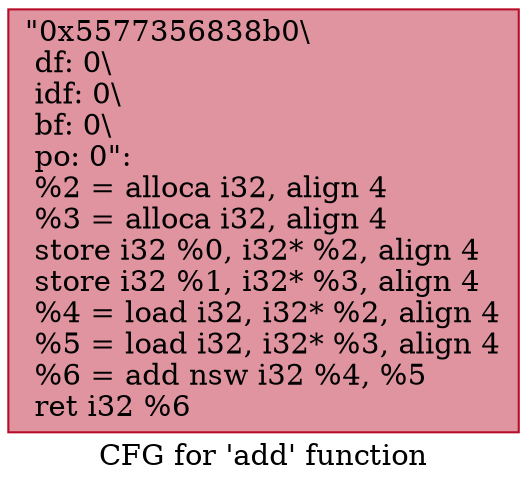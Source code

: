 digraph "CFG for 'add' function" {
	label="CFG for 'add' function";

	Node0x5577356838b0 [shape=record,color="#b70d28ff", style=filled, fillcolor="#b70d2870",label="{\"0x5577356838b0\\\l df: 0\\\l idf: 0\\\l bf: 0\\\l po: 0\":\l  %2 = alloca i32, align 4\l  %3 = alloca i32, align 4\l  store i32 %0, i32* %2, align 4\l  store i32 %1, i32* %3, align 4\l  %4 = load i32, i32* %2, align 4\l  %5 = load i32, i32* %3, align 4\l  %6 = add nsw i32 %4, %5\l  ret i32 %6\l}"];
}
